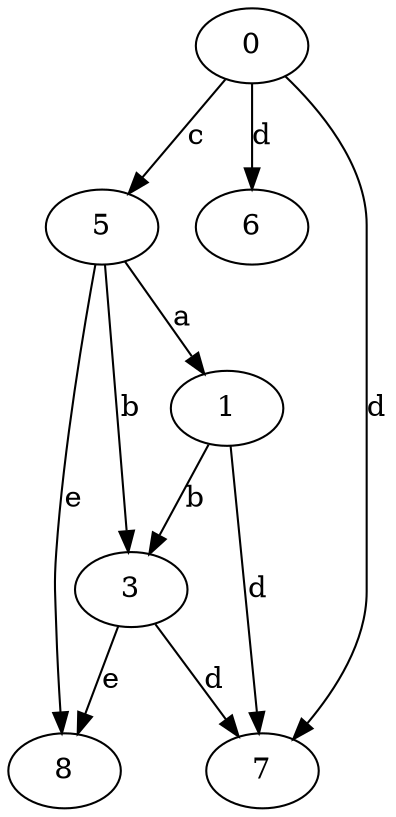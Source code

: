 strict digraph  {
0;
1;
3;
5;
6;
7;
8;
0 -> 5  [label=c];
0 -> 6  [label=d];
0 -> 7  [label=d];
1 -> 3  [label=b];
1 -> 7  [label=d];
3 -> 7  [label=d];
3 -> 8  [label=e];
5 -> 1  [label=a];
5 -> 3  [label=b];
5 -> 8  [label=e];
}
